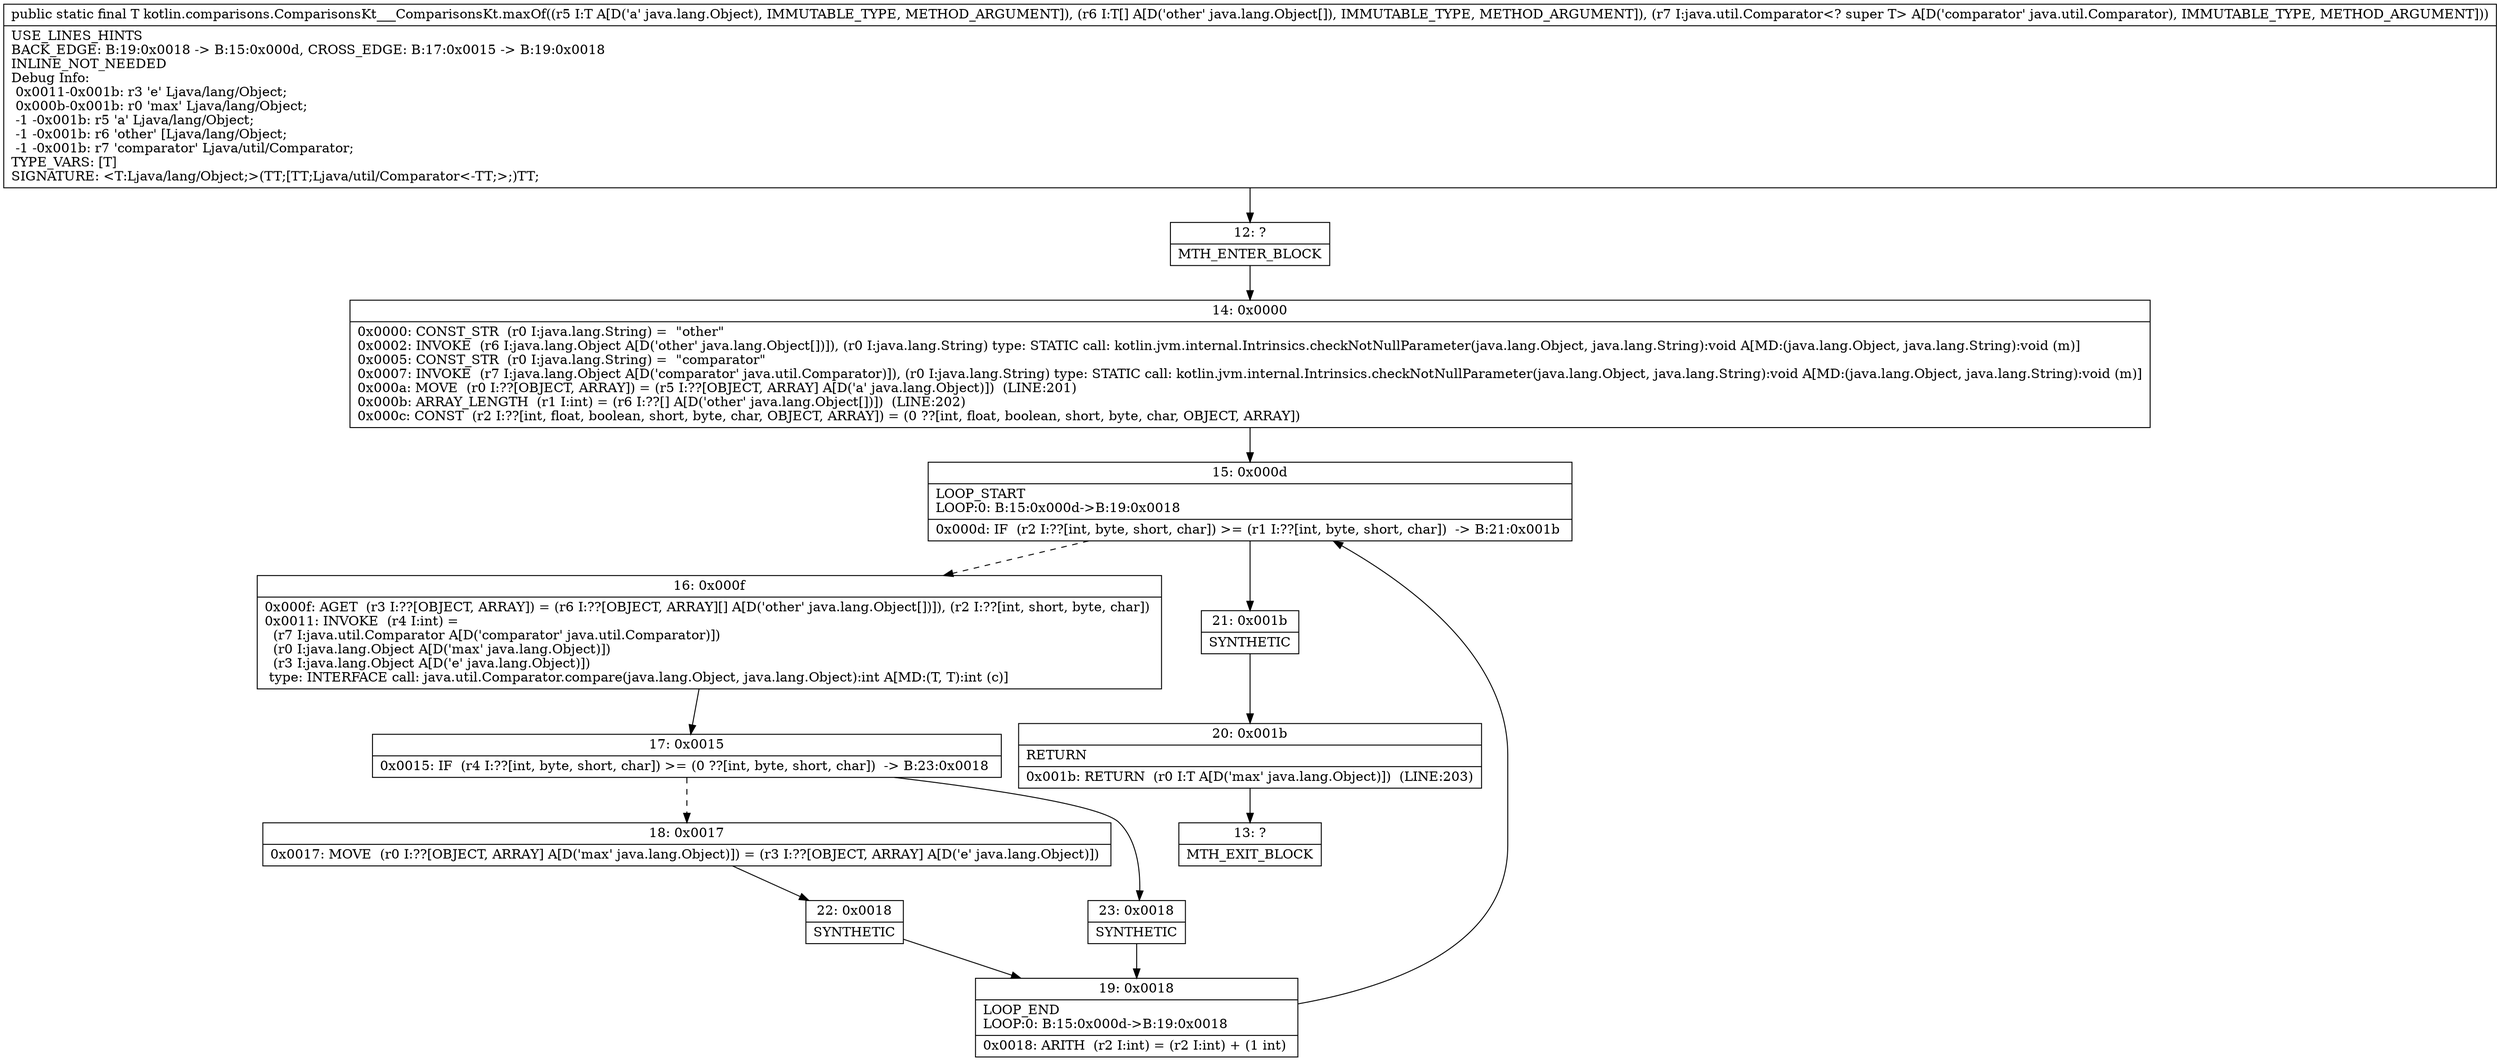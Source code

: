 digraph "CFG forkotlin.comparisons.ComparisonsKt___ComparisonsKt.maxOf(Ljava\/lang\/Object;[Ljava\/lang\/Object;Ljava\/util\/Comparator;)Ljava\/lang\/Object;" {
Node_12 [shape=record,label="{12\:\ ?|MTH_ENTER_BLOCK\l}"];
Node_14 [shape=record,label="{14\:\ 0x0000|0x0000: CONST_STR  (r0 I:java.lang.String) =  \"other\" \l0x0002: INVOKE  (r6 I:java.lang.Object A[D('other' java.lang.Object[])]), (r0 I:java.lang.String) type: STATIC call: kotlin.jvm.internal.Intrinsics.checkNotNullParameter(java.lang.Object, java.lang.String):void A[MD:(java.lang.Object, java.lang.String):void (m)]\l0x0005: CONST_STR  (r0 I:java.lang.String) =  \"comparator\" \l0x0007: INVOKE  (r7 I:java.lang.Object A[D('comparator' java.util.Comparator)]), (r0 I:java.lang.String) type: STATIC call: kotlin.jvm.internal.Intrinsics.checkNotNullParameter(java.lang.Object, java.lang.String):void A[MD:(java.lang.Object, java.lang.String):void (m)]\l0x000a: MOVE  (r0 I:??[OBJECT, ARRAY]) = (r5 I:??[OBJECT, ARRAY] A[D('a' java.lang.Object)])  (LINE:201)\l0x000b: ARRAY_LENGTH  (r1 I:int) = (r6 I:??[] A[D('other' java.lang.Object[])])  (LINE:202)\l0x000c: CONST  (r2 I:??[int, float, boolean, short, byte, char, OBJECT, ARRAY]) = (0 ??[int, float, boolean, short, byte, char, OBJECT, ARRAY]) \l}"];
Node_15 [shape=record,label="{15\:\ 0x000d|LOOP_START\lLOOP:0: B:15:0x000d\-\>B:19:0x0018\l|0x000d: IF  (r2 I:??[int, byte, short, char]) \>= (r1 I:??[int, byte, short, char])  \-\> B:21:0x001b \l}"];
Node_16 [shape=record,label="{16\:\ 0x000f|0x000f: AGET  (r3 I:??[OBJECT, ARRAY]) = (r6 I:??[OBJECT, ARRAY][] A[D('other' java.lang.Object[])]), (r2 I:??[int, short, byte, char]) \l0x0011: INVOKE  (r4 I:int) = \l  (r7 I:java.util.Comparator A[D('comparator' java.util.Comparator)])\l  (r0 I:java.lang.Object A[D('max' java.lang.Object)])\l  (r3 I:java.lang.Object A[D('e' java.lang.Object)])\l type: INTERFACE call: java.util.Comparator.compare(java.lang.Object, java.lang.Object):int A[MD:(T, T):int (c)]\l}"];
Node_17 [shape=record,label="{17\:\ 0x0015|0x0015: IF  (r4 I:??[int, byte, short, char]) \>= (0 ??[int, byte, short, char])  \-\> B:23:0x0018 \l}"];
Node_18 [shape=record,label="{18\:\ 0x0017|0x0017: MOVE  (r0 I:??[OBJECT, ARRAY] A[D('max' java.lang.Object)]) = (r3 I:??[OBJECT, ARRAY] A[D('e' java.lang.Object)]) \l}"];
Node_22 [shape=record,label="{22\:\ 0x0018|SYNTHETIC\l}"];
Node_19 [shape=record,label="{19\:\ 0x0018|LOOP_END\lLOOP:0: B:15:0x000d\-\>B:19:0x0018\l|0x0018: ARITH  (r2 I:int) = (r2 I:int) + (1 int) \l}"];
Node_23 [shape=record,label="{23\:\ 0x0018|SYNTHETIC\l}"];
Node_21 [shape=record,label="{21\:\ 0x001b|SYNTHETIC\l}"];
Node_20 [shape=record,label="{20\:\ 0x001b|RETURN\l|0x001b: RETURN  (r0 I:T A[D('max' java.lang.Object)])  (LINE:203)\l}"];
Node_13 [shape=record,label="{13\:\ ?|MTH_EXIT_BLOCK\l}"];
MethodNode[shape=record,label="{public static final T kotlin.comparisons.ComparisonsKt___ComparisonsKt.maxOf((r5 I:T A[D('a' java.lang.Object), IMMUTABLE_TYPE, METHOD_ARGUMENT]), (r6 I:T[] A[D('other' java.lang.Object[]), IMMUTABLE_TYPE, METHOD_ARGUMENT]), (r7 I:java.util.Comparator\<? super T\> A[D('comparator' java.util.Comparator), IMMUTABLE_TYPE, METHOD_ARGUMENT]))  | USE_LINES_HINTS\lBACK_EDGE: B:19:0x0018 \-\> B:15:0x000d, CROSS_EDGE: B:17:0x0015 \-\> B:19:0x0018\lINLINE_NOT_NEEDED\lDebug Info:\l  0x0011\-0x001b: r3 'e' Ljava\/lang\/Object;\l  0x000b\-0x001b: r0 'max' Ljava\/lang\/Object;\l  \-1 \-0x001b: r5 'a' Ljava\/lang\/Object;\l  \-1 \-0x001b: r6 'other' [Ljava\/lang\/Object;\l  \-1 \-0x001b: r7 'comparator' Ljava\/util\/Comparator;\lTYPE_VARS: [T]\lSIGNATURE: \<T:Ljava\/lang\/Object;\>(TT;[TT;Ljava\/util\/Comparator\<\-TT;\>;)TT;\l}"];
MethodNode -> Node_12;Node_12 -> Node_14;
Node_14 -> Node_15;
Node_15 -> Node_16[style=dashed];
Node_15 -> Node_21;
Node_16 -> Node_17;
Node_17 -> Node_18[style=dashed];
Node_17 -> Node_23;
Node_18 -> Node_22;
Node_22 -> Node_19;
Node_19 -> Node_15;
Node_23 -> Node_19;
Node_21 -> Node_20;
Node_20 -> Node_13;
}

